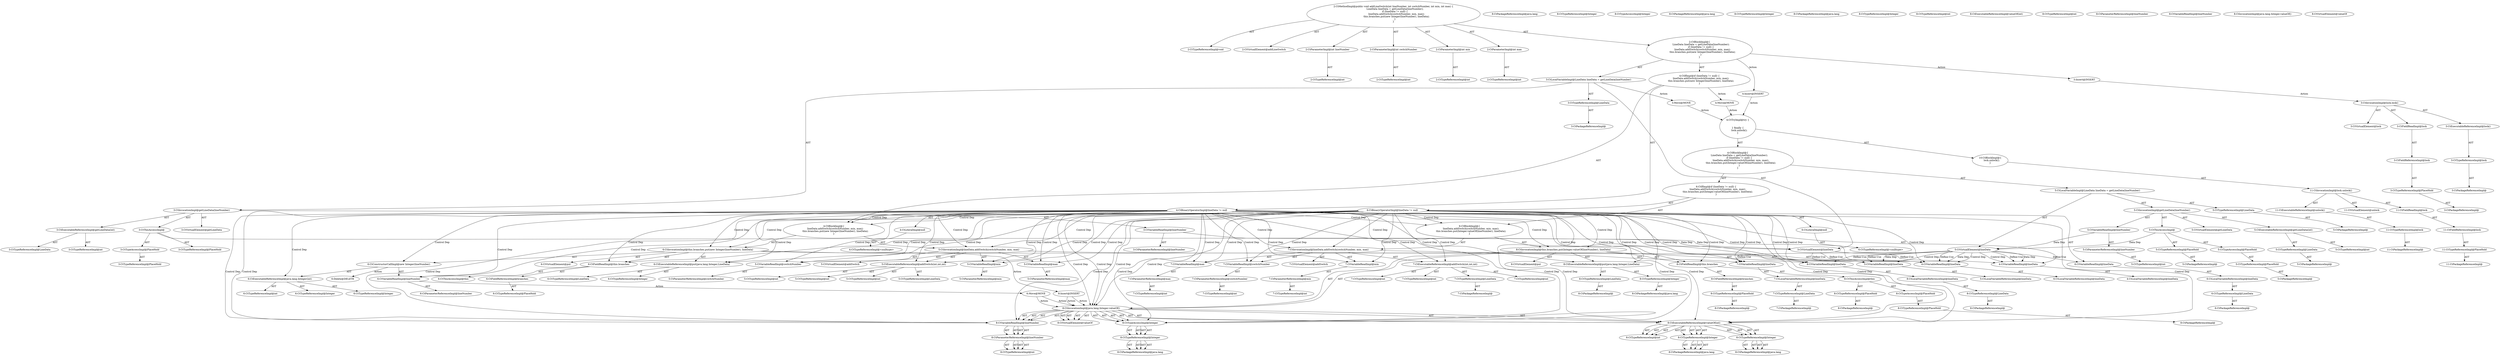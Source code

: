 digraph "addLineSwitch#?,int,int,int,int" {
0 [label="2:CtTypeReferenceImpl@void" shape=ellipse]
1 [label="2:CtVirtualElement@addLineSwitch" shape=ellipse]
2 [label="2:CtParameterImpl@int lineNumber" shape=ellipse]
3 [label="2:CtTypeReferenceImpl@int" shape=ellipse]
4 [label="2:CtParameterImpl@int switchNumber" shape=ellipse]
5 [label="2:CtTypeReferenceImpl@int" shape=ellipse]
6 [label="2:CtParameterImpl@int min" shape=ellipse]
7 [label="2:CtTypeReferenceImpl@int" shape=ellipse]
8 [label="2:CtParameterImpl@int max" shape=ellipse]
9 [label="2:CtTypeReferenceImpl@int" shape=ellipse]
10 [label="3:CtTypeReferenceImpl@LineData" shape=ellipse]
11 [label="3:CtPackageReferenceImpl@" shape=ellipse]
12 [label="3:CtExecutableReferenceImpl@getLineData(int)" shape=ellipse]
13 [label="3:CtTypeReferenceImpl@LineData" shape=ellipse]
14 [label="3:CtTypeReferenceImpl@int" shape=ellipse]
15 [label="3:CtVirtualElement@getLineData" shape=ellipse]
16 [label="3:CtTypeAccessImpl@PlaceHold" shape=ellipse]
17 [label="3:CtTypeReferenceImpl@PlaceHold" shape=ellipse]
18 [label="3:CtThisAccessImpl@" shape=ellipse]
19 [label="3:CtTypeReferenceImpl@PlaceHold" shape=ellipse]
20 [label="3:CtVariableReadImpl@lineNumber" shape=ellipse]
21 [label="3:CtParameterReferenceImpl@lineNumber" shape=ellipse]
22 [label="3:CtInvocationImpl@getLineData(lineNumber)" shape=ellipse]
23 [label="3:CtVirtualElement@lineData" shape=ellipse]
24 [label="3:CtLocalVariableImpl@LineData lineData = getLineData(lineNumber)" shape=ellipse]
25 [label="4:CtVariableReadImpl@lineData" shape=ellipse]
26 [label="4:CtLocalVariableReferenceImpl@lineData" shape=ellipse]
27 [label="4:CtLiteralImpl@null" shape=ellipse]
28 [label="4:CtTypeReferenceImpl@<nulltype>" shape=ellipse]
29 [label="4:CtBinaryOperatorImpl@lineData != null" shape=ellipse]
30 [label="5:CtExecutableReferenceImpl@addSwitch(int,int,int)" shape=ellipse]
31 [label="5:CtTypeReferenceImpl@LineData" shape=ellipse]
32 [label="5:CtTypeReferenceImpl@int" shape=ellipse]
33 [label="5:CtTypeReferenceImpl@int" shape=ellipse]
34 [label="5:CtTypeReferenceImpl@int" shape=ellipse]
35 [label="5:CtVirtualElement@addSwitch" shape=ellipse]
36 [label="5:CtVariableReadImpl@lineData" shape=ellipse]
37 [label="5:CtLocalVariableReferenceImpl@lineData" shape=ellipse]
38 [label="5:CtVariableReadImpl@switchNumber" shape=ellipse]
39 [label="5:CtParameterReferenceImpl@switchNumber" shape=ellipse]
40 [label="5:CtVariableReadImpl@min" shape=ellipse]
41 [label="5:CtParameterReferenceImpl@min" shape=ellipse]
42 [label="5:CtVariableReadImpl@max" shape=ellipse]
43 [label="5:CtParameterReferenceImpl@max" shape=ellipse]
44 [label="5:CtInvocationImpl@lineData.addSwitch(switchNumber, min, max)" shape=ellipse]
45 [label="6:CtExecutableReferenceImpl@put(java.lang.Integer,LineData)" shape=ellipse]
46 [label="6:CtTypeReferenceImpl@Integer" shape=ellipse]
47 [label="6:CtTypeReferenceImpl@LineData" shape=ellipse]
48 [label="6:CtVirtualElement@put" shape=ellipse]
49 [label="6:CtFieldReferenceImpl@branches" shape=ellipse]
50 [label="6:CtTypeReferenceImpl@PlaceHold" shape=ellipse]
51 [label="6:CtFieldReadImpl@this.branches" shape=ellipse]
52 [label="6:CtThisAccessImpl@this" shape=ellipse]
53 [label="6:CtExecutableReferenceImpl@java.lang.Integer(int)" shape=ellipse]
54 [label="6:CtTypeReferenceImpl@Integer" shape=ellipse]
55 [label="6:CtTypeReferenceImpl@Integer" shape=ellipse]
56 [label="6:CtTypeReferenceImpl@int" shape=ellipse]
57 [label="6:CtVariableReadImpl@lineNumber" shape=ellipse]
58 [label="6:CtParameterReferenceImpl@lineNumber" shape=ellipse]
59 [label="6:CtConstructorCallImpl@new Integer(lineNumber)" shape=ellipse]
60 [label="6:CtVariableReadImpl@lineData" shape=ellipse]
61 [label="6:CtLocalVariableReferenceImpl@lineData" shape=ellipse]
62 [label="6:CtInvocationImpl@this.branches.put(new Integer(lineNumber), lineData)" shape=ellipse]
63 [label="4:CtBlockImpl@\{
    lineData.addSwitch(switchNumber, min, max);
    this.branches.put(new Integer(lineNumber), lineData);
\}" shape=ellipse]
64 [label="4:CtIfImpl@if (lineData != null) \{
    lineData.addSwitch(switchNumber, min, max);
    this.branches.put(new Integer(lineNumber), lineData);
\}" shape=ellipse]
65 [label="2:CtBlockImpl@\{
    LineData lineData = getLineData(lineNumber);
    if (lineData != null) \{
        lineData.addSwitch(switchNumber, min, max);
        this.branches.put(new Integer(lineNumber), lineData);
    \}
\}" shape=ellipse]
66 [label="2:CtMethodImpl@public void addLineSwitch(int lineNumber, int switchNumber, int min, int max) \{
    LineData lineData = getLineData(lineNumber);
    if (lineData != null) \{
        lineData.addSwitch(switchNumber, min, max);
        this.branches.put(new Integer(lineNumber), lineData);
    \}
\}" shape=ellipse]
67 [label="6:Delete@DELETE" shape=ellipse]
68 [label="3:Insert@INSERT" shape=ellipse]
69 [label="3:CtPackageReferenceImpl@" shape=ellipse]
70 [label="3:CtTypeReferenceImpl@PlaceHold" shape=ellipse]
71 [label="3:CtFieldReferenceImpl@lock" shape=ellipse]
72 [label="3:CtFieldReadImpl@lock" shape=ellipse]
73 [label="3:CtPackageReferenceImpl@" shape=ellipse]
74 [label="3:CtTypeReferenceImpl@lock" shape=ellipse]
75 [label="3:CtExecutableReferenceImpl@lock()" shape=ellipse]
76 [label="3:CtInvocationImpl@lock.lock()" shape=ellipse]
77 [label="3:CtVirtualElement@lock" shape=ellipse]
78 [label="4:Insert@INSERT" shape=ellipse]
79 [label="5:CtPackageReferenceImpl@" shape=ellipse]
80 [label="5:CtTypeReferenceImpl@LineData" shape=ellipse]
81 [label="5:CtPackageReferenceImpl@" shape=ellipse]
82 [label="5:CtTypeReferenceImpl@PlaceHold" shape=ellipse]
83 [label="5:CtPackageReferenceImpl@" shape=ellipse]
84 [label="5:CtTypeReferenceImpl@PlaceHold" shape=ellipse]
85 [label="5:CtTypeAccessImpl@PlaceHold" shape=ellipse]
86 [label="5:CtThisAccessImpl@" shape=ellipse]
87 [label="5:CtPackageReferenceImpl@" shape=ellipse]
88 [label="5:CtTypeReferenceImpl@LineData" shape=ellipse]
89 [label="5:CtTypeReferenceImpl@int" shape=ellipse]
90 [label="5:CtExecutableReferenceImpl@getLineData(int)" shape=ellipse]
91 [label="5:CtTypeReferenceImpl@int" shape=ellipse]
92 [label="5:CtParameterReferenceImpl@lineNumber" shape=ellipse]
93 [label="5:CtVariableReadImpl@lineNumber" shape=ellipse]
94 [label="5:CtInvocationImpl@getLineData(lineNumber)" shape=ellipse]
95 [label="5:CtVirtualElement@getLineData" shape=ellipse]
96 [label="5:CtLocalVariableImpl@LineData lineData = getLineData(lineNumber)" shape=ellipse]
97 [label="5:CtVirtualElement@lineData" shape=ellipse]
98 [label="6:CtPackageReferenceImpl@" shape=ellipse]
99 [label="6:CtTypeReferenceImpl@LineData" shape=ellipse]
100 [label="6:CtLocalVariableReferenceImpl@lineData" shape=ellipse]
101 [label="6:CtVariableReadImpl@lineData" shape=ellipse]
102 [label="6:CtTypeReferenceImpl@<nulltype>" shape=ellipse]
103 [label="6:CtLiteralImpl@null" shape=ellipse]
104 [label="6:CtBinaryOperatorImpl@lineData != null" shape=ellipse]
105 [label="7:CtPackageReferenceImpl@" shape=ellipse]
106 [label="7:CtTypeReferenceImpl@LineData" shape=ellipse]
107 [label="7:CtLocalVariableReferenceImpl@lineData" shape=ellipse]
108 [label="7:CtVariableReadImpl@lineData" shape=ellipse]
109 [label="7:CtPackageReferenceImpl@" shape=ellipse]
110 [label="7:CtTypeReferenceImpl@LineData" shape=ellipse]
111 [label="7:CtTypeReferenceImpl@int" shape=ellipse]
112 [label="7:CtTypeReferenceImpl@int" shape=ellipse]
113 [label="7:CtTypeReferenceImpl@int" shape=ellipse]
114 [label="7:CtExecutableReferenceImpl@addSwitch(int,int,int)" shape=ellipse]
115 [label="7:CtTypeReferenceImpl@int" shape=ellipse]
116 [label="7:CtParameterReferenceImpl@switchNumber" shape=ellipse]
117 [label="7:CtVariableReadImpl@switchNumber" shape=ellipse]
118 [label="7:CtTypeReferenceImpl@int" shape=ellipse]
119 [label="7:CtParameterReferenceImpl@min" shape=ellipse]
120 [label="7:CtVariableReadImpl@min" shape=ellipse]
121 [label="7:CtTypeReferenceImpl@int" shape=ellipse]
122 [label="7:CtParameterReferenceImpl@max" shape=ellipse]
123 [label="7:CtVariableReadImpl@max" shape=ellipse]
124 [label="7:CtInvocationImpl@lineData.addSwitch(switchNumber, min, max)" shape=ellipse]
125 [label="7:CtVirtualElement@addSwitch" shape=ellipse]
126 [label="8:CtPackageReferenceImpl@" shape=ellipse]
127 [label="8:CtTypeReferenceImpl@PlaceHold" shape=ellipse]
128 [label="8:CtPackageReferenceImpl@" shape=ellipse]
129 [label="8:CtTypeReferenceImpl@PlaceHold" shape=ellipse]
130 [label="8:CtTypeAccessImpl@PlaceHold" shape=ellipse]
131 [label="8:CtThisAccessImpl@this" shape=ellipse]
132 [label="8:CtPackageReferenceImpl@" shape=ellipse]
133 [label="8:CtTypeReferenceImpl@PlaceHold" shape=ellipse]
134 [label="8:CtFieldReferenceImpl@branches" shape=ellipse]
135 [label="8:CtFieldReadImpl@this.branches" shape=ellipse]
136 [label="8:CtPackageReferenceImpl@java.lang" shape=ellipse]
137 [label="8:CtTypeReferenceImpl@Integer" shape=ellipse]
138 [label="8:CtPackageReferenceImpl@" shape=ellipse]
139 [label="8:CtTypeReferenceImpl@LineData" shape=ellipse]
140 [label="8:CtExecutableReferenceImpl@put(java.lang.Integer,LineData)" shape=ellipse]
141 [label="8:CtPackageReferenceImpl@java.lang" shape=ellipse]
142 [label="8:CtTypeReferenceImpl@Integer" shape=ellipse]
143 [label="8:CtTypeAccessImpl@Integer" shape=ellipse]
144 [label="8:CtPackageReferenceImpl@java.lang" shape=ellipse]
145 [label="8:CtTypeReferenceImpl@Integer" shape=ellipse]
146 [label="8:CtPackageReferenceImpl@java.lang" shape=ellipse]
147 [label="8:CtTypeReferenceImpl@Integer" shape=ellipse]
148 [label="8:CtTypeReferenceImpl@int" shape=ellipse]
149 [label="8:CtExecutableReferenceImpl@valueOf(int)" shape=ellipse]
150 [label="8:CtTypeReferenceImpl@int" shape=ellipse]
151 [label="8:CtParameterReferenceImpl@lineNumber" shape=ellipse]
152 [label="8:CtVariableReadImpl@lineNumber" shape=ellipse]
153 [label="8:CtInvocationImpl@java.lang.Integer.valueOf()" shape=ellipse]
154 [label="8:CtVirtualElement@valueOf" shape=ellipse]
155 [label="8:CtPackageReferenceImpl@" shape=ellipse]
156 [label="8:CtTypeReferenceImpl@LineData" shape=ellipse]
157 [label="8:CtLocalVariableReferenceImpl@lineData" shape=ellipse]
158 [label="8:CtVariableReadImpl@lineData" shape=ellipse]
159 [label="8:CtInvocationImpl@this.branches.put(Integer.valueOf(lineNumber), lineData)" shape=ellipse]
160 [label="8:CtVirtualElement@put" shape=ellipse]
161 [label="6:CtBlockImpl@\{
    lineData.addSwitch(switchNumber, min, max);
    this.branches.put(Integer.valueOf(lineNumber), lineData);
\}" shape=ellipse]
162 [label="6:CtIfImpl@if (lineData != null) \{
    lineData.addSwitch(switchNumber, min, max);
    this.branches.put(Integer.valueOf(lineNumber), lineData);
\}" shape=ellipse]
163 [label="4:CtBlockImpl@\{
    LineData lineData = getLineData(lineNumber);
    if (lineData != null) \{
        lineData.addSwitch(switchNumber, min, max);
        this.branches.put(Integer.valueOf(lineNumber), lineData);
    \}
\}" shape=ellipse]
164 [label="11:CtPackageReferenceImpl@" shape=ellipse]
165 [label="11:CtTypeReferenceImpl@PlaceHold" shape=ellipse]
166 [label="11:CtFieldReferenceImpl@lock" shape=ellipse]
167 [label="11:CtFieldReadImpl@lock" shape=ellipse]
168 [label="11:CtPackageReferenceImpl@" shape=ellipse]
169 [label="11:CtTypeReferenceImpl@lock" shape=ellipse]
170 [label="11:CtExecutableReferenceImpl@unlock()" shape=ellipse]
171 [label="11:CtInvocationImpl@lock.unlock()" shape=ellipse]
172 [label="11:CtVirtualElement@unlock" shape=ellipse]
173 [label="10:CtBlockImpl@\{
    lock.unlock();
\}" shape=ellipse]
174 [label="4:CtTryImpl@try \{


\} finally \{
    lock.unlock();
\}" shape=ellipse]
175 [label="8:Insert@INSERT" shape=ellipse]
176 [label="8:CtPackageReferenceImpl@java.lang" shape=ellipse]
177 [label="8:CtTypeReferenceImpl@Integer" shape=ellipse]
178 [label="8:CtTypeAccessImpl@Integer" shape=ellipse]
179 [label="8:CtPackageReferenceImpl@java.lang" shape=ellipse]
180 [label="8:CtTypeReferenceImpl@Integer" shape=ellipse]
181 [label="8:CtPackageReferenceImpl@java.lang" shape=ellipse]
182 [label="8:CtTypeReferenceImpl@Integer" shape=ellipse]
183 [label="8:CtTypeReferenceImpl@int" shape=ellipse]
184 [label="8:CtExecutableReferenceImpl@valueOf(int)" shape=ellipse]
185 [label="8:CtTypeReferenceImpl@int" shape=ellipse]
186 [label="8:CtParameterReferenceImpl@lineNumber" shape=ellipse]
187 [label="8:CtVariableReadImpl@lineNumber" shape=ellipse]
188 [label="8:CtInvocationImpl@java.lang.Integer.valueOf()" shape=ellipse]
189 [label="8:CtVirtualElement@valueOf" shape=ellipse]
190 [label="3:Move@MOVE" shape=ellipse]
191 [label="4:Move@MOVE" shape=ellipse]
192 [label="6:Move@MOVE" shape=ellipse]
2 -> 3 [label="AST"];
4 -> 5 [label="AST"];
6 -> 7 [label="AST"];
8 -> 9 [label="AST"];
10 -> 11 [label="AST"];
12 -> 13 [label="AST"];
12 -> 14 [label="AST"];
16 -> 17 [label="AST"];
18 -> 19 [label="AST"];
18 -> 16 [label="AST"];
18 -> 23 [label="Data Dep"];
20 -> 21 [label="AST"];
20 -> 23 [label="Data Dep"];
22 -> 15 [label="AST"];
22 -> 18 [label="AST"];
22 -> 12 [label="AST"];
22 -> 20 [label="AST"];
23 -> 25 [label="Define-Use"];
23 -> 36 [label="Define-Use"];
23 -> 60 [label="Define-Use"];
24 -> 23 [label="AST"];
24 -> 10 [label="AST"];
24 -> 22 [label="AST"];
24 -> 190 [label="Action"];
25 -> 26 [label="AST"];
27 -> 28 [label="AST"];
29 -> 25 [label="AST"];
29 -> 27 [label="AST"];
29 -> 63 [label="Control Dep"];
29 -> 44 [label="Control Dep"];
29 -> 30 [label="Control Dep"];
29 -> 36 [label="Control Dep"];
29 -> 38 [label="Control Dep"];
29 -> 40 [label="Control Dep"];
29 -> 42 [label="Control Dep"];
29 -> 62 [label="Control Dep"];
29 -> 45 [label="Control Dep"];
29 -> 51 [label="Control Dep"];
29 -> 59 [label="Control Dep"];
29 -> 53 [label="Control Dep"];
29 -> 57 [label="Control Dep"];
29 -> 60 [label="Control Dep"];
29 -> 108 [label="Control Dep"];
29 -> 114 [label="Control Dep"];
29 -> 117 [label="Control Dep"];
29 -> 120 [label="Control Dep"];
29 -> 123 [label="Control Dep"];
29 -> 124 [label="Control Dep"];
29 -> 135 [label="Control Dep"];
29 -> 140 [label="Control Dep"];
29 -> 178 [label="Control Dep"];
29 -> 178 [label="Control Dep"];
29 -> 184 [label="Control Dep"];
29 -> 184 [label="Control Dep"];
29 -> 187 [label="Control Dep"];
29 -> 187 [label="Control Dep"];
29 -> 188 [label="Control Dep"];
29 -> 188 [label="Control Dep"];
29 -> 158 [label="Control Dep"];
29 -> 159 [label="Control Dep"];
29 -> 161 [label="Control Dep"];
30 -> 31 [label="AST"];
30 -> 32 [label="AST"];
30 -> 33 [label="AST"];
30 -> 34 [label="AST"];
36 -> 37 [label="AST"];
38 -> 39 [label="AST"];
40 -> 41 [label="AST"];
42 -> 43 [label="AST"];
44 -> 35 [label="AST"];
44 -> 36 [label="AST"];
44 -> 30 [label="AST"];
44 -> 38 [label="AST"];
44 -> 40 [label="AST"];
44 -> 42 [label="AST"];
45 -> 46 [label="AST"];
45 -> 47 [label="AST"];
49 -> 50 [label="AST"];
51 -> 52 [label="AST"];
51 -> 49 [label="AST"];
53 -> 54 [label="AST"];
53 -> 55 [label="AST"];
53 -> 56 [label="AST"];
57 -> 58 [label="AST"];
57 -> 192 [label="Action"];
59 -> 53 [label="AST"];
59 -> 57 [label="AST"];
59 -> 67 [label="Action"];
60 -> 61 [label="AST"];
62 -> 48 [label="AST"];
62 -> 51 [label="AST"];
62 -> 45 [label="AST"];
62 -> 59 [label="AST"];
62 -> 60 [label="AST"];
62 -> 175 [label="Action"];
63 -> 44 [label="AST"];
63 -> 62 [label="AST"];
64 -> 29 [label="AST"];
64 -> 63 [label="AST"];
64 -> 191 [label="Action"];
65 -> 24 [label="AST"];
65 -> 64 [label="AST"];
65 -> 68 [label="Action"];
65 -> 78 [label="Action"];
66 -> 1 [label="AST"];
66 -> 0 [label="AST"];
66 -> 2 [label="AST"];
66 -> 4 [label="AST"];
66 -> 6 [label="AST"];
66 -> 8 [label="AST"];
66 -> 65 [label="AST"];
68 -> 76 [label="Action"];
70 -> 69 [label="AST"];
71 -> 70 [label="AST"];
72 -> 71 [label="AST"];
74 -> 73 [label="AST"];
75 -> 74 [label="AST"];
76 -> 77 [label="AST"];
76 -> 72 [label="AST"];
76 -> 75 [label="AST"];
78 -> 174 [label="Action"];
80 -> 79 [label="AST"];
82 -> 81 [label="AST"];
84 -> 83 [label="AST"];
85 -> 84 [label="AST"];
86 -> 82 [label="AST"];
86 -> 85 [label="AST"];
86 -> 97 [label="Data Dep"];
88 -> 87 [label="AST"];
90 -> 88 [label="AST"];
90 -> 89 [label="AST"];
92 -> 91 [label="AST"];
93 -> 92 [label="AST"];
93 -> 97 [label="Data Dep"];
94 -> 95 [label="AST"];
94 -> 86 [label="AST"];
94 -> 90 [label="AST"];
94 -> 93 [label="AST"];
96 -> 97 [label="AST"];
96 -> 80 [label="AST"];
96 -> 94 [label="AST"];
97 -> 101 [label="Define-Use"];
97 -> 108 [label="Define-Use"];
97 -> 158 [label="Define-Use"];
97 -> 25 [label="Define-Use"];
97 -> 25 [label="Data Dep"];
97 -> 25 [label="Control Dep"];
97 -> 36 [label="Define-Use"];
97 -> 36 [label="Data Dep"];
97 -> 36 [label="Control Dep"];
97 -> 60 [label="Define-Use"];
97 -> 60 [label="Data Dep"];
97 -> 60 [label="Control Dep"];
99 -> 98 [label="AST"];
100 -> 99 [label="AST"];
101 -> 100 [label="AST"];
103 -> 102 [label="AST"];
104 -> 101 [label="AST"];
104 -> 103 [label="AST"];
104 -> 161 [label="Control Dep"];
104 -> 124 [label="Control Dep"];
104 -> 114 [label="Control Dep"];
104 -> 108 [label="Control Dep"];
104 -> 117 [label="Control Dep"];
104 -> 120 [label="Control Dep"];
104 -> 123 [label="Control Dep"];
104 -> 159 [label="Control Dep"];
104 -> 140 [label="Control Dep"];
104 -> 135 [label="Control Dep"];
104 -> 188 [label="Control Dep"];
104 -> 188 [label="Control Dep"];
104 -> 184 [label="Control Dep"];
104 -> 184 [label="Control Dep"];
104 -> 178 [label="Control Dep"];
104 -> 178 [label="Control Dep"];
104 -> 187 [label="Control Dep"];
104 -> 187 [label="Control Dep"];
104 -> 158 [label="Control Dep"];
104 -> 63 [label="Control Dep"];
104 -> 44 [label="Control Dep"];
104 -> 30 [label="Control Dep"];
104 -> 36 [label="Control Dep"];
104 -> 38 [label="Control Dep"];
104 -> 40 [label="Control Dep"];
104 -> 42 [label="Control Dep"];
104 -> 62 [label="Control Dep"];
104 -> 45 [label="Control Dep"];
104 -> 51 [label="Control Dep"];
104 -> 57 [label="Control Dep"];
104 -> 60 [label="Control Dep"];
106 -> 105 [label="AST"];
107 -> 106 [label="AST"];
108 -> 107 [label="AST"];
110 -> 109 [label="AST"];
114 -> 110 [label="AST"];
114 -> 111 [label="AST"];
114 -> 112 [label="AST"];
114 -> 113 [label="AST"];
116 -> 115 [label="AST"];
117 -> 116 [label="AST"];
119 -> 118 [label="AST"];
120 -> 119 [label="AST"];
122 -> 121 [label="AST"];
123 -> 122 [label="AST"];
124 -> 125 [label="AST"];
124 -> 108 [label="AST"];
124 -> 114 [label="AST"];
124 -> 117 [label="AST"];
124 -> 120 [label="AST"];
124 -> 123 [label="AST"];
127 -> 126 [label="AST"];
129 -> 128 [label="AST"];
130 -> 129 [label="AST"];
131 -> 127 [label="AST"];
131 -> 130 [label="AST"];
133 -> 132 [label="AST"];
134 -> 133 [label="AST"];
135 -> 131 [label="AST"];
135 -> 134 [label="AST"];
137 -> 136 [label="AST"];
139 -> 138 [label="AST"];
140 -> 137 [label="AST"];
140 -> 139 [label="AST"];
177 -> 176 [label="AST"];
177 -> 176 [label="AST"];
178 -> 177 [label="AST"];
178 -> 177 [label="AST"];
180 -> 179 [label="AST"];
180 -> 179 [label="AST"];
182 -> 181 [label="AST"];
182 -> 181 [label="AST"];
184 -> 180 [label="AST"];
184 -> 180 [label="AST"];
184 -> 182 [label="AST"];
184 -> 182 [label="AST"];
184 -> 183 [label="AST"];
184 -> 183 [label="AST"];
186 -> 185 [label="AST"];
186 -> 185 [label="AST"];
187 -> 186 [label="AST"];
187 -> 186 [label="AST"];
188 -> 189 [label="AST"];
188 -> 189 [label="AST"];
188 -> 178 [label="AST"];
188 -> 178 [label="AST"];
188 -> 184 [label="AST"];
188 -> 184 [label="AST"];
188 -> 187 [label="AST"];
188 -> 187 [label="AST"];
156 -> 155 [label="AST"];
157 -> 156 [label="AST"];
158 -> 157 [label="AST"];
159 -> 160 [label="AST"];
159 -> 135 [label="AST"];
159 -> 140 [label="AST"];
159 -> 188 [label="AST"];
159 -> 188 [label="AST"];
159 -> 158 [label="AST"];
161 -> 124 [label="AST"];
161 -> 159 [label="AST"];
162 -> 104 [label="AST"];
162 -> 161 [label="AST"];
163 -> 96 [label="AST"];
163 -> 162 [label="AST"];
165 -> 164 [label="AST"];
166 -> 165 [label="AST"];
167 -> 166 [label="AST"];
169 -> 168 [label="AST"];
170 -> 169 [label="AST"];
171 -> 172 [label="AST"];
171 -> 167 [label="AST"];
171 -> 170 [label="AST"];
173 -> 171 [label="AST"];
174 -> 163 [label="AST"];
174 -> 173 [label="AST"];
175 -> 188 [label="Action"];
175 -> 188 [label="Action"];
177 -> 176 [label="AST"];
177 -> 176 [label="AST"];
178 -> 177 [label="AST"];
178 -> 177 [label="AST"];
180 -> 179 [label="AST"];
180 -> 179 [label="AST"];
182 -> 181 [label="AST"];
182 -> 181 [label="AST"];
184 -> 180 [label="AST"];
184 -> 180 [label="AST"];
184 -> 182 [label="AST"];
184 -> 182 [label="AST"];
184 -> 183 [label="AST"];
184 -> 183 [label="AST"];
186 -> 185 [label="AST"];
186 -> 185 [label="AST"];
187 -> 186 [label="AST"];
187 -> 186 [label="AST"];
188 -> 189 [label="AST"];
188 -> 189 [label="AST"];
188 -> 178 [label="AST"];
188 -> 178 [label="AST"];
188 -> 184 [label="AST"];
188 -> 184 [label="AST"];
188 -> 187 [label="AST"];
188 -> 187 [label="AST"];
190 -> 174 [label="Action"];
191 -> 174 [label="Action"];
192 -> 188 [label="Action"];
192 -> 188 [label="Action"];
}